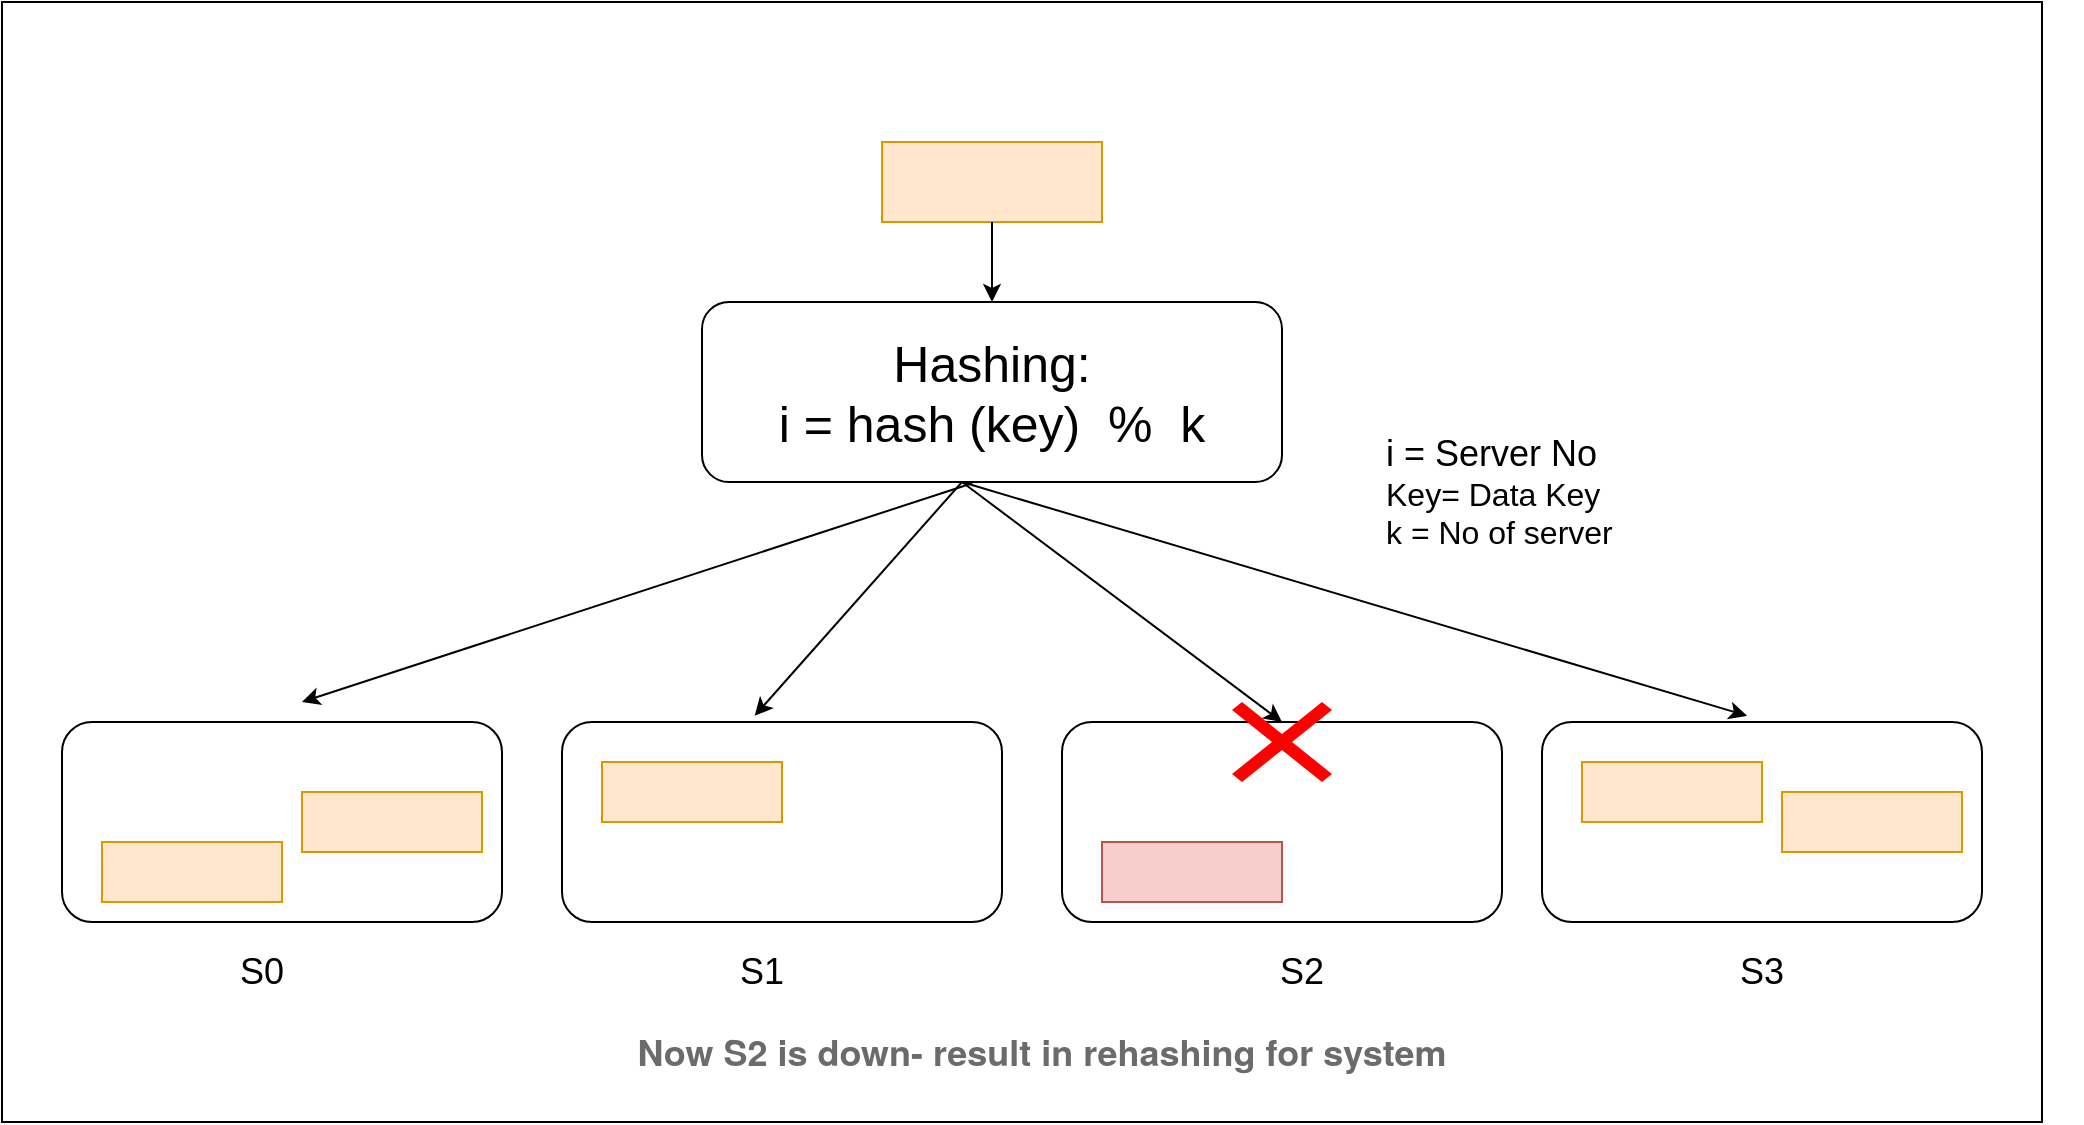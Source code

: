 <mxfile version="24.7.1" type="device">
  <diagram name="Page-1" id="U7xlRd0K_PpgSoOKUwN6">
    <mxGraphModel dx="2064" dy="1923" grid="1" gridSize="10" guides="1" tooltips="1" connect="1" arrows="1" fold="1" page="1" pageScale="1" pageWidth="827" pageHeight="1169" math="0" shadow="0">
      <root>
        <mxCell id="0" />
        <mxCell id="1" parent="0" />
        <mxCell id="iKxOysD-uJd2YZDe9OpK-1" value="" style="rounded=1;whiteSpace=wrap;html=1;" parent="1" vertex="1">
          <mxGeometry x="180" y="90" width="290" height="90" as="geometry" />
        </mxCell>
        <mxCell id="iKxOysD-uJd2YZDe9OpK-2" value="&lt;font style=&quot;font-size: 25px;&quot;&gt;Hashing:&lt;/font&gt;&lt;div style=&quot;font-size: 25px;&quot;&gt;&lt;font style=&quot;font-size: 25px;&quot;&gt;i = hash (key)&amp;nbsp; %&amp;nbsp; k&lt;/font&gt;&lt;/div&gt;" style="text;html=1;align=center;verticalAlign=middle;whiteSpace=wrap;rounded=0;fontSize=11;" parent="1" vertex="1">
          <mxGeometry x="215" y="105" width="220" height="60" as="geometry" />
        </mxCell>
        <mxCell id="iKxOysD-uJd2YZDe9OpK-3" value="&lt;font style=&quot;font-size: 18px;&quot;&gt;i = Server No&lt;/font&gt;&lt;div&gt;&lt;font size=&quot;3&quot;&gt;Key= Data Key&lt;/font&gt;&lt;/div&gt;&lt;div&gt;&lt;font size=&quot;3&quot;&gt;k = No of server&lt;/font&gt;&lt;/div&gt;" style="text;html=1;align=left;verticalAlign=middle;whiteSpace=wrap;rounded=0;" parent="1" vertex="1">
          <mxGeometry x="520" y="150" width="210" height="70" as="geometry" />
        </mxCell>
        <mxCell id="iKxOysD-uJd2YZDe9OpK-4" value="" style="rounded=0;whiteSpace=wrap;html=1;fillColor=#ffe6cc;strokeColor=#d79b00;" parent="1" vertex="1">
          <mxGeometry x="270" y="10" width="110" height="40" as="geometry" />
        </mxCell>
        <mxCell id="iKxOysD-uJd2YZDe9OpK-5" value="" style="endArrow=classic;html=1;rounded=0;exitX=0.5;exitY=1;exitDx=0;exitDy=0;entryX=0.5;entryY=0;entryDx=0;entryDy=0;" parent="1" source="iKxOysD-uJd2YZDe9OpK-4" target="iKxOysD-uJd2YZDe9OpK-1" edge="1">
          <mxGeometry width="50" height="50" relative="1" as="geometry">
            <mxPoint x="330" y="140" as="sourcePoint" />
            <mxPoint x="318" y="91" as="targetPoint" />
          </mxGeometry>
        </mxCell>
        <mxCell id="iKxOysD-uJd2YZDe9OpK-6" value="" style="rounded=1;whiteSpace=wrap;html=1;" parent="1" vertex="1">
          <mxGeometry x="-140" y="300" width="220" height="100" as="geometry" />
        </mxCell>
        <mxCell id="iKxOysD-uJd2YZDe9OpK-7" value="" style="rounded=0;whiteSpace=wrap;html=1;fillColor=#ffe6cc;strokeColor=#d79b00;" parent="1" vertex="1">
          <mxGeometry x="-120" y="360" width="90" height="30" as="geometry" />
        </mxCell>
        <mxCell id="iKxOysD-uJd2YZDe9OpK-8" value="" style="rounded=0;whiteSpace=wrap;html=1;fillColor=#ffe6cc;strokeColor=#d79b00;" parent="1" vertex="1">
          <mxGeometry x="-20" y="335" width="90" height="30" as="geometry" />
        </mxCell>
        <mxCell id="iKxOysD-uJd2YZDe9OpK-9" value="" style="rounded=1;whiteSpace=wrap;html=1;" parent="1" vertex="1">
          <mxGeometry x="110" y="300" width="220" height="100" as="geometry" />
        </mxCell>
        <mxCell id="iKxOysD-uJd2YZDe9OpK-10" value="" style="rounded=0;whiteSpace=wrap;html=1;fillColor=#ffe6cc;strokeColor=#d79b00;" parent="1" vertex="1">
          <mxGeometry x="130" y="320" width="90" height="30" as="geometry" />
        </mxCell>
        <mxCell id="iKxOysD-uJd2YZDe9OpK-11" value="" style="rounded=1;whiteSpace=wrap;html=1;" parent="1" vertex="1">
          <mxGeometry x="360" y="300" width="220" height="100" as="geometry" />
        </mxCell>
        <mxCell id="iKxOysD-uJd2YZDe9OpK-12" value="" style="rounded=0;whiteSpace=wrap;html=1;fillColor=#f8cecc;strokeColor=#b85450;" parent="1" vertex="1">
          <mxGeometry x="380" y="360" width="90" height="30" as="geometry" />
        </mxCell>
        <mxCell id="iKxOysD-uJd2YZDe9OpK-13" value="" style="rounded=1;whiteSpace=wrap;html=1;" parent="1" vertex="1">
          <mxGeometry x="600" y="300" width="220" height="100" as="geometry" />
        </mxCell>
        <mxCell id="iKxOysD-uJd2YZDe9OpK-14" value="" style="rounded=0;whiteSpace=wrap;html=1;fillColor=#ffe6cc;strokeColor=#d79b00;" parent="1" vertex="1">
          <mxGeometry x="620" y="320" width="90" height="30" as="geometry" />
        </mxCell>
        <mxCell id="iKxOysD-uJd2YZDe9OpK-15" value="" style="rounded=0;whiteSpace=wrap;html=1;fillColor=#ffe6cc;strokeColor=#d79b00;" parent="1" vertex="1">
          <mxGeometry x="720" y="335" width="90" height="30" as="geometry" />
        </mxCell>
        <mxCell id="iKxOysD-uJd2YZDe9OpK-16" value="" style="endArrow=classic;html=1;rounded=0;exitX=0.466;exitY=1.007;exitDx=0;exitDy=0;exitPerimeter=0;" parent="1" source="iKxOysD-uJd2YZDe9OpK-1" edge="1">
          <mxGeometry width="50" height="50" relative="1" as="geometry">
            <mxPoint x="300" y="250" as="sourcePoint" />
            <mxPoint x="-20" y="290" as="targetPoint" />
          </mxGeometry>
        </mxCell>
        <mxCell id="iKxOysD-uJd2YZDe9OpK-17" value="" style="endArrow=classic;html=1;rounded=0;entryX=0.438;entryY=-0.031;entryDx=0;entryDy=0;entryPerimeter=0;" parent="1" target="iKxOysD-uJd2YZDe9OpK-9" edge="1">
          <mxGeometry width="50" height="50" relative="1" as="geometry">
            <mxPoint x="310" y="180" as="sourcePoint" />
            <mxPoint x="-10" y="300" as="targetPoint" />
          </mxGeometry>
        </mxCell>
        <mxCell id="iKxOysD-uJd2YZDe9OpK-18" value="" style="endArrow=classic;html=1;rounded=0;entryX=0.5;entryY=0;entryDx=0;entryDy=0;" parent="1" target="iKxOysD-uJd2YZDe9OpK-11" edge="1">
          <mxGeometry width="50" height="50" relative="1" as="geometry">
            <mxPoint x="310" y="180" as="sourcePoint" />
            <mxPoint x="216" y="307" as="targetPoint" />
          </mxGeometry>
        </mxCell>
        <mxCell id="iKxOysD-uJd2YZDe9OpK-19" value="" style="endArrow=classic;html=1;rounded=0;entryX=0.466;entryY=-0.031;entryDx=0;entryDy=0;entryPerimeter=0;" parent="1" target="iKxOysD-uJd2YZDe9OpK-13" edge="1">
          <mxGeometry width="50" height="50" relative="1" as="geometry">
            <mxPoint x="310" y="180" as="sourcePoint" />
            <mxPoint x="226" y="317" as="targetPoint" />
          </mxGeometry>
        </mxCell>
        <mxCell id="iKxOysD-uJd2YZDe9OpK-20" value="&lt;font style=&quot;font-size: 18px;&quot;&gt;S0&lt;/font&gt;" style="text;html=1;align=center;verticalAlign=middle;whiteSpace=wrap;rounded=0;" parent="1" vertex="1">
          <mxGeometry x="-70" y="410" width="60" height="30" as="geometry" />
        </mxCell>
        <mxCell id="iKxOysD-uJd2YZDe9OpK-21" value="&lt;font style=&quot;font-size: 18px;&quot;&gt;S1&lt;/font&gt;" style="text;html=1;align=center;verticalAlign=middle;whiteSpace=wrap;rounded=0;" parent="1" vertex="1">
          <mxGeometry x="180" y="410" width="60" height="30" as="geometry" />
        </mxCell>
        <mxCell id="iKxOysD-uJd2YZDe9OpK-22" value="&lt;font style=&quot;font-size: 18px;&quot;&gt;S2&lt;/font&gt;" style="text;html=1;align=center;verticalAlign=middle;whiteSpace=wrap;rounded=0;" parent="1" vertex="1">
          <mxGeometry x="450" y="410" width="60" height="30" as="geometry" />
        </mxCell>
        <mxCell id="iKxOysD-uJd2YZDe9OpK-23" value="&lt;font style=&quot;font-size: 18px;&quot;&gt;S3&lt;/font&gt;" style="text;html=1;align=center;verticalAlign=middle;whiteSpace=wrap;rounded=0;" parent="1" vertex="1">
          <mxGeometry x="680" y="410" width="60" height="30" as="geometry" />
        </mxCell>
        <mxCell id="iKxOysD-uJd2YZDe9OpK-24" value="&lt;span style=&quot;color: rgb(107, 107, 107); font-family: sohne, &amp;quot;Helvetica Neue&amp;quot;, Helvetica, Arial, sans-serif; background-color: rgb(255, 255, 255);&quot;&gt;&lt;font style=&quot;font-size: 18px;&quot;&gt;&lt;b&gt;Now S2 is down- result in rehashing for system&lt;/b&gt;&lt;/font&gt;&lt;/span&gt;" style="text;html=1;align=center;verticalAlign=middle;whiteSpace=wrap;rounded=0;" parent="1" vertex="1">
          <mxGeometry x="-170" y="450" width="1040" height="30" as="geometry" />
        </mxCell>
        <mxCell id="iKxOysD-uJd2YZDe9OpK-25" value="" style="shape=mxgraph.mockup.markup.redX;fillColor=#ff0000;html=1;shadow=0;whiteSpace=wrap;strokeColor=none;" parent="1" vertex="1">
          <mxGeometry x="445" y="290" width="50" height="40" as="geometry" />
        </mxCell>
        <mxCell id="e9zeYr08__9xM87kX_yF-1" value="" style="rounded=0;whiteSpace=wrap;html=1;fillOpacity=0;" vertex="1" parent="1">
          <mxGeometry x="-170" y="-60" width="1020" height="560" as="geometry" />
        </mxCell>
      </root>
    </mxGraphModel>
  </diagram>
</mxfile>
